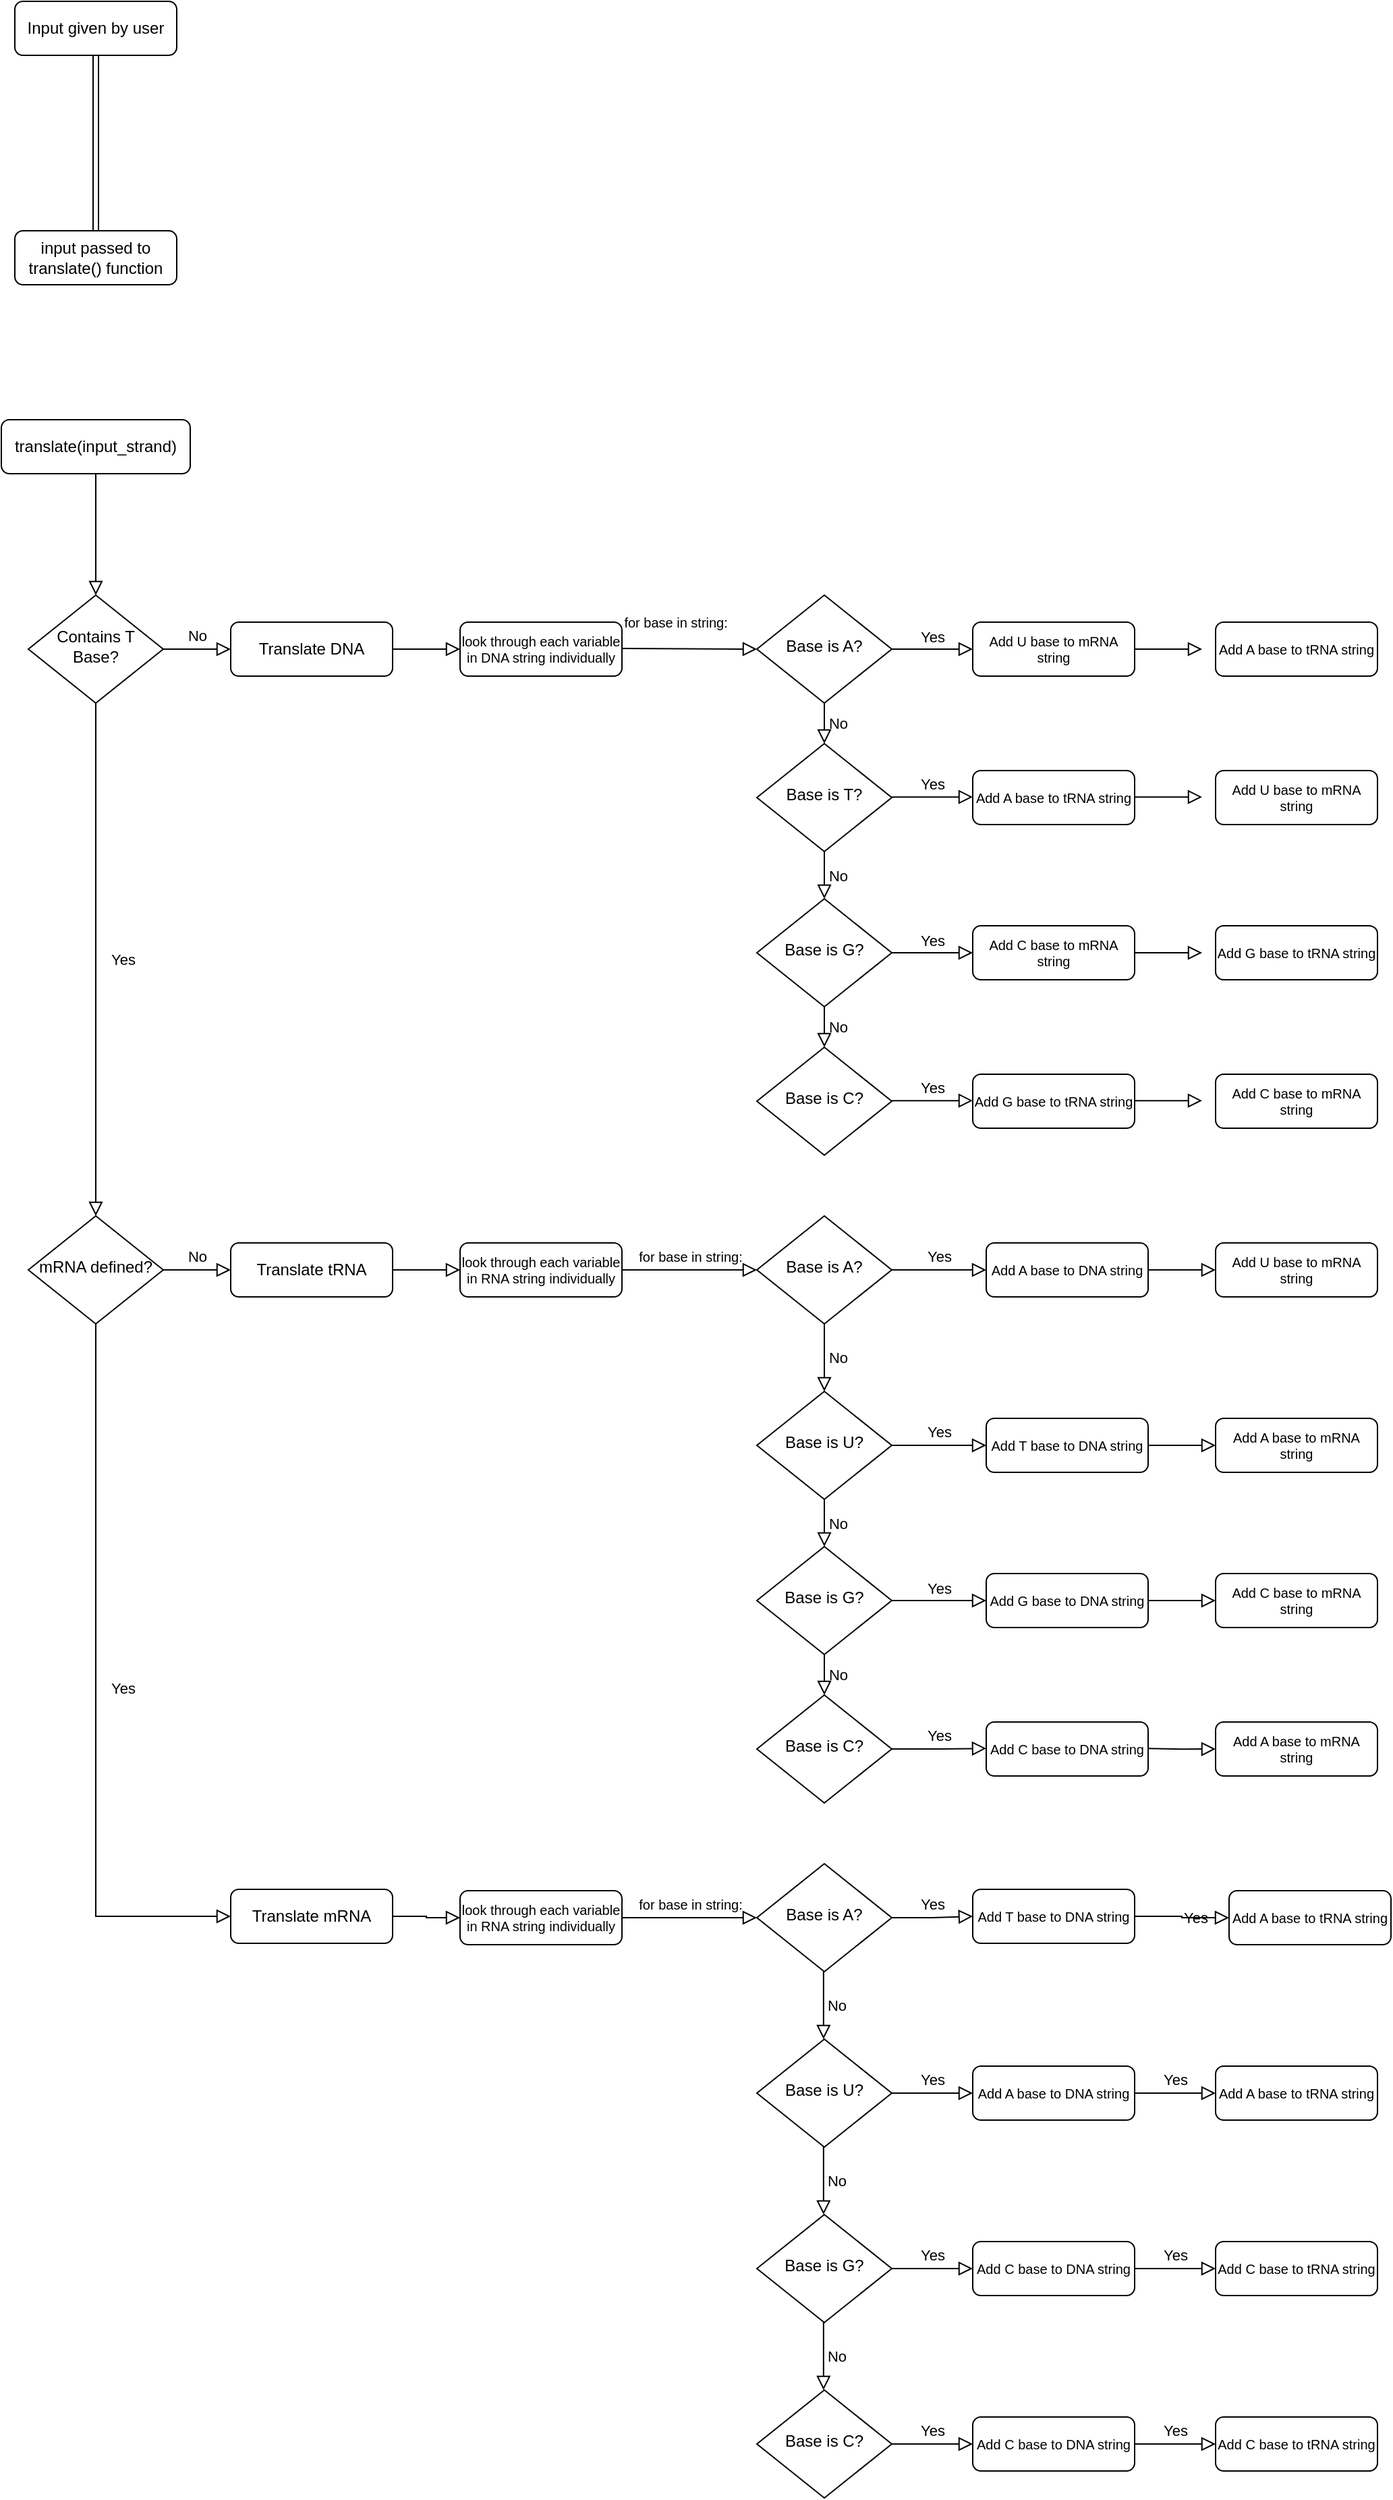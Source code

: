 <mxfile version="16.6.4" type="github">
  <diagram id="C5RBs43oDa-KdzZeNtuy" name="Page-1">
    <mxGraphModel dx="1021" dy="1733" grid="1" gridSize="10" guides="1" tooltips="1" connect="1" arrows="1" fold="1" page="1" pageScale="1" pageWidth="827" pageHeight="1169" math="0" shadow="0">
      <root>
        <mxCell id="WIyWlLk6GJQsqaUBKTNV-0" />
        <mxCell id="WIyWlLk6GJQsqaUBKTNV-1" parent="WIyWlLk6GJQsqaUBKTNV-0" />
        <mxCell id="WIyWlLk6GJQsqaUBKTNV-2" value="" style="rounded=0;html=1;jettySize=auto;orthogonalLoop=1;fontSize=11;endArrow=block;endFill=0;endSize=8;strokeWidth=1;shadow=0;labelBackgroundColor=none;edgeStyle=orthogonalEdgeStyle;entryX=0.5;entryY=0;entryDx=0;entryDy=0;exitX=0.5;exitY=1;exitDx=0;exitDy=0;" parent="WIyWlLk6GJQsqaUBKTNV-1" source="ppS3Hu1m2jGu0qgifACF-142" target="WIyWlLk6GJQsqaUBKTNV-6" edge="1">
          <mxGeometry relative="1" as="geometry">
            <mxPoint x="220" y="60" as="sourcePoint" />
            <mxPoint x="220" y="140" as="targetPoint" />
          </mxGeometry>
        </mxCell>
        <mxCell id="WIyWlLk6GJQsqaUBKTNV-3" value="input passed to translate() function" style="rounded=1;whiteSpace=wrap;html=1;fontSize=12;glass=0;strokeWidth=1;shadow=0;" parent="WIyWlLk6GJQsqaUBKTNV-1" vertex="1">
          <mxGeometry x="160" y="-100" width="120" height="40" as="geometry" />
        </mxCell>
        <mxCell id="WIyWlLk6GJQsqaUBKTNV-4" value="Yes" style="rounded=0;html=1;jettySize=auto;orthogonalLoop=1;fontSize=11;endArrow=block;endFill=0;endSize=8;strokeWidth=1;shadow=0;labelBackgroundColor=none;edgeStyle=orthogonalEdgeStyle;entryX=0.5;entryY=0;entryDx=0;entryDy=0;exitX=0.5;exitY=1;exitDx=0;exitDy=0;" parent="WIyWlLk6GJQsqaUBKTNV-1" source="WIyWlLk6GJQsqaUBKTNV-6" target="ppS3Hu1m2jGu0qgifACF-3" edge="1">
          <mxGeometry y="20" relative="1" as="geometry">
            <mxPoint as="offset" />
            <mxPoint x="220" y="290" as="sourcePoint" />
            <mxPoint x="220" y="290" as="targetPoint" />
          </mxGeometry>
        </mxCell>
        <mxCell id="WIyWlLk6GJQsqaUBKTNV-5" value="No" style="edgeStyle=orthogonalEdgeStyle;rounded=0;html=1;jettySize=auto;orthogonalLoop=1;fontSize=11;endArrow=block;endFill=0;endSize=8;strokeWidth=1;shadow=0;labelBackgroundColor=none;" parent="WIyWlLk6GJQsqaUBKTNV-1" source="WIyWlLk6GJQsqaUBKTNV-6" target="WIyWlLk6GJQsqaUBKTNV-7" edge="1">
          <mxGeometry y="10" relative="1" as="geometry">
            <mxPoint as="offset" />
          </mxGeometry>
        </mxCell>
        <mxCell id="WIyWlLk6GJQsqaUBKTNV-6" value="Contains T Base?" style="rhombus;whiteSpace=wrap;html=1;shadow=0;fontFamily=Helvetica;fontSize=12;align=center;strokeWidth=1;spacing=6;spacingTop=-4;" parent="WIyWlLk6GJQsqaUBKTNV-1" vertex="1">
          <mxGeometry x="170" y="170" width="100" height="80" as="geometry" />
        </mxCell>
        <mxCell id="WIyWlLk6GJQsqaUBKTNV-7" value="Translate DNA" style="rounded=1;whiteSpace=wrap;html=1;fontSize=12;glass=0;strokeWidth=1;shadow=0;" parent="WIyWlLk6GJQsqaUBKTNV-1" vertex="1">
          <mxGeometry x="320" y="190" width="120" height="40" as="geometry" />
        </mxCell>
        <mxCell id="ppS3Hu1m2jGu0qgifACF-2" value="Translate tRNA" style="rounded=1;whiteSpace=wrap;html=1;fontSize=12;glass=0;strokeWidth=1;shadow=0;" vertex="1" parent="WIyWlLk6GJQsqaUBKTNV-1">
          <mxGeometry x="320" y="650" width="120" height="40" as="geometry" />
        </mxCell>
        <mxCell id="ppS3Hu1m2jGu0qgifACF-3" value="mRNA defined?" style="rhombus;whiteSpace=wrap;html=1;shadow=0;fontFamily=Helvetica;fontSize=12;align=center;strokeWidth=1;spacing=6;spacingTop=-4;" vertex="1" parent="WIyWlLk6GJQsqaUBKTNV-1">
          <mxGeometry x="170" y="630" width="100" height="80" as="geometry" />
        </mxCell>
        <mxCell id="ppS3Hu1m2jGu0qgifACF-4" value="No" style="edgeStyle=orthogonalEdgeStyle;rounded=0;html=1;jettySize=auto;orthogonalLoop=1;fontSize=11;endArrow=block;endFill=0;endSize=8;strokeWidth=1;shadow=0;labelBackgroundColor=none;entryX=0;entryY=0.5;entryDx=0;entryDy=0;exitX=1;exitY=0.5;exitDx=0;exitDy=0;" edge="1" parent="WIyWlLk6GJQsqaUBKTNV-1" source="ppS3Hu1m2jGu0qgifACF-3" target="ppS3Hu1m2jGu0qgifACF-2">
          <mxGeometry y="10" relative="1" as="geometry">
            <mxPoint as="offset" />
            <mxPoint x="280" y="440" as="sourcePoint" />
            <mxPoint x="320" y="440" as="targetPoint" />
          </mxGeometry>
        </mxCell>
        <mxCell id="ppS3Hu1m2jGu0qgifACF-6" value="Translate mRNA" style="rounded=1;whiteSpace=wrap;html=1;fontSize=12;glass=0;strokeWidth=1;shadow=0;" vertex="1" parent="WIyWlLk6GJQsqaUBKTNV-1">
          <mxGeometry x="320" y="1129" width="120" height="40" as="geometry" />
        </mxCell>
        <mxCell id="ppS3Hu1m2jGu0qgifACF-8" value="No" style="edgeStyle=orthogonalEdgeStyle;rounded=0;html=1;jettySize=auto;orthogonalLoop=1;fontSize=11;endArrow=block;endFill=0;endSize=8;strokeWidth=1;shadow=0;labelBackgroundColor=none;fontColor=none;noLabel=1;entryX=0;entryY=0.5;entryDx=0;entryDy=0;exitX=1;exitY=0.5;exitDx=0;exitDy=0;" edge="1" parent="WIyWlLk6GJQsqaUBKTNV-1" source="WIyWlLk6GJQsqaUBKTNV-7" target="ppS3Hu1m2jGu0qgifACF-18">
          <mxGeometry y="10" relative="1" as="geometry">
            <mxPoint as="offset" />
            <mxPoint x="465" y="260" as="sourcePoint" />
            <mxPoint x="470" y="210" as="targetPoint" />
          </mxGeometry>
        </mxCell>
        <mxCell id="ppS3Hu1m2jGu0qgifACF-11" value="look through each variable in RNA string individually" style="rounded=1;whiteSpace=wrap;html=1;fontSize=10;glass=0;strokeWidth=1;shadow=0;" vertex="1" parent="WIyWlLk6GJQsqaUBKTNV-1">
          <mxGeometry x="490" y="1130" width="120" height="40" as="geometry" />
        </mxCell>
        <mxCell id="ppS3Hu1m2jGu0qgifACF-12" value="Input given by user" style="rounded=1;whiteSpace=wrap;html=1;fontSize=12;glass=0;strokeWidth=1;shadow=0;" vertex="1" parent="WIyWlLk6GJQsqaUBKTNV-1">
          <mxGeometry x="160" y="-270" width="120" height="40" as="geometry" />
        </mxCell>
        <mxCell id="ppS3Hu1m2jGu0qgifACF-13" value="" style="rounded=0;html=1;jettySize=auto;orthogonalLoop=1;fontSize=11;endArrow=block;endFill=0;strokeWidth=1;shadow=0;labelBackgroundColor=none;edgeStyle=orthogonalEdgeStyle;exitX=0.5;exitY=1;exitDx=0;exitDy=0;entryX=0.5;entryY=0;entryDx=0;entryDy=0;shape=link;" edge="1" parent="WIyWlLk6GJQsqaUBKTNV-1" source="ppS3Hu1m2jGu0qgifACF-12" target="WIyWlLk6GJQsqaUBKTNV-3">
          <mxGeometry relative="1" as="geometry">
            <mxPoint x="219.5" y="30" as="sourcePoint" />
            <mxPoint x="220" y="-130" as="targetPoint" />
          </mxGeometry>
        </mxCell>
        <mxCell id="ppS3Hu1m2jGu0qgifACF-14" value="look through each variable in RNA string individually" style="rounded=1;whiteSpace=wrap;html=1;fontSize=10;glass=0;strokeWidth=1;shadow=0;" vertex="1" parent="WIyWlLk6GJQsqaUBKTNV-1">
          <mxGeometry x="490" y="650" width="120" height="40" as="geometry" />
        </mxCell>
        <mxCell id="ppS3Hu1m2jGu0qgifACF-16" value="No" style="edgeStyle=orthogonalEdgeStyle;rounded=0;html=1;jettySize=auto;orthogonalLoop=1;fontSize=11;endArrow=block;endFill=0;endSize=8;strokeWidth=1;shadow=0;labelBackgroundColor=none;fontColor=none;noLabel=1;exitX=1;exitY=0.5;exitDx=0;exitDy=0;entryX=0;entryY=0.5;entryDx=0;entryDy=0;" edge="1" parent="WIyWlLk6GJQsqaUBKTNV-1" source="ppS3Hu1m2jGu0qgifACF-6" target="ppS3Hu1m2jGu0qgifACF-11">
          <mxGeometry y="10" relative="1" as="geometry">
            <mxPoint as="offset" />
            <mxPoint x="-160" y="735" as="sourcePoint" />
            <mxPoint x="-110" y="735" as="targetPoint" />
          </mxGeometry>
        </mxCell>
        <mxCell id="ppS3Hu1m2jGu0qgifACF-18" value="look through each variable in DNA string individually" style="rounded=1;whiteSpace=wrap;html=1;fontSize=10;glass=0;strokeWidth=1;shadow=0;" vertex="1" parent="WIyWlLk6GJQsqaUBKTNV-1">
          <mxGeometry x="490" y="190" width="120" height="40" as="geometry" />
        </mxCell>
        <mxCell id="ppS3Hu1m2jGu0qgifACF-19" value="for base in string:" style="edgeStyle=orthogonalEdgeStyle;rounded=0;jettySize=auto;orthogonalLoop=1;fontSize=10;endArrow=block;endFill=0;endSize=8;strokeWidth=1;shadow=0;labelBackgroundColor=none;fontColor=default;entryX=0;entryY=0.5;entryDx=0;entryDy=0;" edge="1" parent="WIyWlLk6GJQsqaUBKTNV-1" target="ppS3Hu1m2jGu0qgifACF-20">
          <mxGeometry x="-0.005" y="10" relative="1" as="geometry">
            <mxPoint x="-10" y="-10" as="offset" />
            <mxPoint x="610" y="209.5" as="sourcePoint" />
            <mxPoint x="660" y="209.5" as="targetPoint" />
          </mxGeometry>
        </mxCell>
        <mxCell id="ppS3Hu1m2jGu0qgifACF-20" value="Base is A?" style="rhombus;whiteSpace=wrap;html=1;shadow=0;fontFamily=Helvetica;fontSize=12;align=center;strokeWidth=1;spacing=6;spacingTop=-4;" vertex="1" parent="WIyWlLk6GJQsqaUBKTNV-1">
          <mxGeometry x="710" y="170" width="100" height="80" as="geometry" />
        </mxCell>
        <mxCell id="ppS3Hu1m2jGu0qgifACF-22" value="No" style="edgeStyle=orthogonalEdgeStyle;rounded=0;html=1;jettySize=auto;orthogonalLoop=1;fontSize=11;endArrow=block;endFill=0;endSize=8;strokeWidth=1;shadow=0;labelBackgroundColor=none;fontColor=none;noLabel=1;exitX=1;exitY=0.5;exitDx=0;exitDy=0;entryX=0;entryY=0.5;entryDx=0;entryDy=0;" edge="1" parent="WIyWlLk6GJQsqaUBKTNV-1" source="ppS3Hu1m2jGu0qgifACF-2" target="ppS3Hu1m2jGu0qgifACF-14">
          <mxGeometry y="10" relative="1" as="geometry">
            <mxPoint as="offset" />
            <mxPoint x="460" y="439" as="sourcePoint" />
            <mxPoint x="500" y="510" as="targetPoint" />
          </mxGeometry>
        </mxCell>
        <mxCell id="ppS3Hu1m2jGu0qgifACF-24" value="Yes" style="rounded=0;html=1;jettySize=auto;orthogonalLoop=1;fontSize=11;endArrow=block;endFill=0;endSize=8;strokeWidth=1;shadow=0;labelBackgroundColor=none;edgeStyle=orthogonalEdgeStyle;exitX=1;exitY=0.5;exitDx=0;exitDy=0;" edge="1" parent="WIyWlLk6GJQsqaUBKTNV-1" source="ppS3Hu1m2jGu0qgifACF-20">
          <mxGeometry y="10" relative="1" as="geometry">
            <mxPoint as="offset" />
            <mxPoint x="820" y="230" as="sourcePoint" />
            <mxPoint x="870" y="210" as="targetPoint" />
          </mxGeometry>
        </mxCell>
        <mxCell id="ppS3Hu1m2jGu0qgifACF-25" value="Add U base to mRNA string" style="rounded=1;whiteSpace=wrap;html=1;fontSize=10;glass=0;strokeWidth=1;shadow=0;" vertex="1" parent="WIyWlLk6GJQsqaUBKTNV-1">
          <mxGeometry x="870" y="190" width="120" height="40" as="geometry" />
        </mxCell>
        <mxCell id="ppS3Hu1m2jGu0qgifACF-26" value="No" style="edgeStyle=orthogonalEdgeStyle;rounded=0;html=1;jettySize=auto;orthogonalLoop=1;fontSize=11;endArrow=block;endFill=0;endSize=8;strokeWidth=1;shadow=0;labelBackgroundColor=none;fontColor=none;noLabel=1;exitX=1;exitY=0.5;exitDx=0;exitDy=0;" edge="1" parent="WIyWlLk6GJQsqaUBKTNV-1" source="ppS3Hu1m2jGu0qgifACF-25">
          <mxGeometry y="10" relative="1" as="geometry">
            <mxPoint as="offset" />
            <mxPoint x="1010" y="209.58" as="sourcePoint" />
            <mxPoint x="1040" y="210" as="targetPoint" />
          </mxGeometry>
        </mxCell>
        <mxCell id="ppS3Hu1m2jGu0qgifACF-27" value="Add A base to tRNA string" style="rounded=1;whiteSpace=wrap;html=1;fontSize=10;glass=0;strokeWidth=1;shadow=0;" vertex="1" parent="WIyWlLk6GJQsqaUBKTNV-1">
          <mxGeometry x="1050" y="190" width="120" height="40" as="geometry" />
        </mxCell>
        <mxCell id="ppS3Hu1m2jGu0qgifACF-28" value="No" style="edgeStyle=orthogonalEdgeStyle;rounded=0;html=1;jettySize=auto;orthogonalLoop=1;fontSize=11;endArrow=block;endFill=0;endSize=8;strokeWidth=1;shadow=0;labelBackgroundColor=none;exitX=0.5;exitY=1;exitDx=0;exitDy=0;entryX=0.5;entryY=0;entryDx=0;entryDy=0;" edge="1" parent="WIyWlLk6GJQsqaUBKTNV-1" source="ppS3Hu1m2jGu0qgifACF-20" target="ppS3Hu1m2jGu0qgifACF-29">
          <mxGeometry y="10" relative="1" as="geometry">
            <mxPoint as="offset" />
            <mxPoint x="760" y="310" as="sourcePoint" />
            <mxPoint x="760" y="280" as="targetPoint" />
          </mxGeometry>
        </mxCell>
        <mxCell id="ppS3Hu1m2jGu0qgifACF-29" value="Base is T?" style="rhombus;whiteSpace=wrap;html=1;shadow=0;fontFamily=Helvetica;fontSize=12;align=center;strokeWidth=1;spacing=6;spacingTop=-4;" vertex="1" parent="WIyWlLk6GJQsqaUBKTNV-1">
          <mxGeometry x="710" y="280" width="100" height="80" as="geometry" />
        </mxCell>
        <mxCell id="ppS3Hu1m2jGu0qgifACF-30" value="Add U base to mRNA string" style="rounded=1;whiteSpace=wrap;html=1;fontSize=10;glass=0;strokeWidth=1;shadow=0;" vertex="1" parent="WIyWlLk6GJQsqaUBKTNV-1">
          <mxGeometry x="1050" y="300" width="120" height="40" as="geometry" />
        </mxCell>
        <mxCell id="ppS3Hu1m2jGu0qgifACF-32" value="Add A base to tRNA string" style="rounded=1;whiteSpace=wrap;html=1;fontSize=10;glass=0;strokeWidth=1;shadow=0;" vertex="1" parent="WIyWlLk6GJQsqaUBKTNV-1">
          <mxGeometry x="870" y="300" width="120" height="40" as="geometry" />
        </mxCell>
        <mxCell id="ppS3Hu1m2jGu0qgifACF-33" value="No" style="edgeStyle=orthogonalEdgeStyle;rounded=0;html=1;jettySize=auto;orthogonalLoop=1;fontSize=11;endArrow=block;endFill=0;endSize=8;strokeWidth=1;shadow=0;labelBackgroundColor=none;fontColor=none;noLabel=1;exitX=1;exitY=0.5;exitDx=0;exitDy=0;" edge="1" parent="WIyWlLk6GJQsqaUBKTNV-1">
          <mxGeometry y="10" relative="1" as="geometry">
            <mxPoint as="offset" />
            <mxPoint x="990" y="319.58" as="sourcePoint" />
            <mxPoint x="1040" y="319.58" as="targetPoint" />
          </mxGeometry>
        </mxCell>
        <mxCell id="ppS3Hu1m2jGu0qgifACF-34" value="Yes" style="rounded=0;html=1;jettySize=auto;orthogonalLoop=1;fontSize=11;endArrow=block;endFill=0;endSize=8;strokeWidth=1;shadow=0;labelBackgroundColor=none;edgeStyle=orthogonalEdgeStyle;exitX=1;exitY=0.5;exitDx=0;exitDy=0;" edge="1" parent="WIyWlLk6GJQsqaUBKTNV-1">
          <mxGeometry y="10" relative="1" as="geometry">
            <mxPoint as="offset" />
            <mxPoint x="810" y="319.58" as="sourcePoint" />
            <mxPoint x="870" y="319.58" as="targetPoint" />
          </mxGeometry>
        </mxCell>
        <mxCell id="ppS3Hu1m2jGu0qgifACF-35" value="Base is G?" style="rhombus;whiteSpace=wrap;html=1;shadow=0;fontFamily=Helvetica;fontSize=12;align=center;strokeWidth=1;spacing=6;spacingTop=-4;" vertex="1" parent="WIyWlLk6GJQsqaUBKTNV-1">
          <mxGeometry x="710" y="395" width="100" height="80" as="geometry" />
        </mxCell>
        <mxCell id="ppS3Hu1m2jGu0qgifACF-36" value="Yes" style="rounded=0;html=1;jettySize=auto;orthogonalLoop=1;fontSize=11;endArrow=block;endFill=0;endSize=8;strokeWidth=1;shadow=0;labelBackgroundColor=none;edgeStyle=orthogonalEdgeStyle;exitX=1;exitY=0.5;exitDx=0;exitDy=0;" edge="1" parent="WIyWlLk6GJQsqaUBKTNV-1" source="ppS3Hu1m2jGu0qgifACF-35">
          <mxGeometry y="10" relative="1" as="geometry">
            <mxPoint as="offset" />
            <mxPoint x="820" y="455" as="sourcePoint" />
            <mxPoint x="870" y="435" as="targetPoint" />
          </mxGeometry>
        </mxCell>
        <mxCell id="ppS3Hu1m2jGu0qgifACF-37" value="Add C base to mRNA string" style="rounded=1;whiteSpace=wrap;html=1;fontSize=10;glass=0;strokeWidth=1;shadow=0;" vertex="1" parent="WIyWlLk6GJQsqaUBKTNV-1">
          <mxGeometry x="870" y="415" width="120" height="40" as="geometry" />
        </mxCell>
        <mxCell id="ppS3Hu1m2jGu0qgifACF-38" value="No" style="edgeStyle=orthogonalEdgeStyle;rounded=0;html=1;jettySize=auto;orthogonalLoop=1;fontSize=11;endArrow=block;endFill=0;endSize=8;strokeWidth=1;shadow=0;labelBackgroundColor=none;fontColor=none;noLabel=1;exitX=1;exitY=0.5;exitDx=0;exitDy=0;" edge="1" parent="WIyWlLk6GJQsqaUBKTNV-1" source="ppS3Hu1m2jGu0qgifACF-37">
          <mxGeometry y="10" relative="1" as="geometry">
            <mxPoint as="offset" />
            <mxPoint x="1010" y="434.58" as="sourcePoint" />
            <mxPoint x="1040" y="435" as="targetPoint" />
          </mxGeometry>
        </mxCell>
        <mxCell id="ppS3Hu1m2jGu0qgifACF-39" value="Add G base to tRNA string" style="rounded=1;whiteSpace=wrap;html=1;fontSize=10;glass=0;strokeWidth=1;shadow=0;" vertex="1" parent="WIyWlLk6GJQsqaUBKTNV-1">
          <mxGeometry x="1050" y="415" width="120" height="40" as="geometry" />
        </mxCell>
        <mxCell id="ppS3Hu1m2jGu0qgifACF-40" value="No" style="edgeStyle=orthogonalEdgeStyle;rounded=0;html=1;jettySize=auto;orthogonalLoop=1;fontSize=11;endArrow=block;endFill=0;endSize=8;strokeWidth=1;shadow=0;labelBackgroundColor=none;exitX=0.5;exitY=1;exitDx=0;exitDy=0;entryX=0.5;entryY=0;entryDx=0;entryDy=0;" edge="1" parent="WIyWlLk6GJQsqaUBKTNV-1" source="ppS3Hu1m2jGu0qgifACF-35" target="ppS3Hu1m2jGu0qgifACF-41">
          <mxGeometry y="10" relative="1" as="geometry">
            <mxPoint as="offset" />
            <mxPoint x="760" y="535" as="sourcePoint" />
            <mxPoint x="760" y="505" as="targetPoint" />
          </mxGeometry>
        </mxCell>
        <mxCell id="ppS3Hu1m2jGu0qgifACF-41" value="Base is C?" style="rhombus;whiteSpace=wrap;html=1;shadow=0;fontFamily=Helvetica;fontSize=12;align=center;strokeWidth=1;spacing=6;spacingTop=-4;" vertex="1" parent="WIyWlLk6GJQsqaUBKTNV-1">
          <mxGeometry x="710" y="505" width="100" height="80" as="geometry" />
        </mxCell>
        <mxCell id="ppS3Hu1m2jGu0qgifACF-42" value="Add C base to mRNA string" style="rounded=1;whiteSpace=wrap;html=1;fontSize=10;glass=0;strokeWidth=1;shadow=0;" vertex="1" parent="WIyWlLk6GJQsqaUBKTNV-1">
          <mxGeometry x="1050" y="525" width="120" height="40" as="geometry" />
        </mxCell>
        <mxCell id="ppS3Hu1m2jGu0qgifACF-43" value="Add G base to tRNA string" style="rounded=1;whiteSpace=wrap;html=1;fontSize=10;glass=0;strokeWidth=1;shadow=0;" vertex="1" parent="WIyWlLk6GJQsqaUBKTNV-1">
          <mxGeometry x="870" y="525" width="120" height="40" as="geometry" />
        </mxCell>
        <mxCell id="ppS3Hu1m2jGu0qgifACF-44" value="No" style="edgeStyle=orthogonalEdgeStyle;rounded=0;html=1;jettySize=auto;orthogonalLoop=1;fontSize=11;endArrow=block;endFill=0;endSize=8;strokeWidth=1;shadow=0;labelBackgroundColor=none;fontColor=none;noLabel=1;exitX=1;exitY=0.5;exitDx=0;exitDy=0;" edge="1" parent="WIyWlLk6GJQsqaUBKTNV-1">
          <mxGeometry y="10" relative="1" as="geometry">
            <mxPoint as="offset" />
            <mxPoint x="990" y="544.58" as="sourcePoint" />
            <mxPoint x="1040" y="544.58" as="targetPoint" />
          </mxGeometry>
        </mxCell>
        <mxCell id="ppS3Hu1m2jGu0qgifACF-45" value="Yes" style="rounded=0;html=1;jettySize=auto;orthogonalLoop=1;fontSize=11;endArrow=block;endFill=0;endSize=8;strokeWidth=1;shadow=0;labelBackgroundColor=none;edgeStyle=orthogonalEdgeStyle;exitX=1;exitY=0.5;exitDx=0;exitDy=0;" edge="1" parent="WIyWlLk6GJQsqaUBKTNV-1">
          <mxGeometry y="10" relative="1" as="geometry">
            <mxPoint as="offset" />
            <mxPoint x="810" y="544.58" as="sourcePoint" />
            <mxPoint x="870" y="544.58" as="targetPoint" />
          </mxGeometry>
        </mxCell>
        <mxCell id="ppS3Hu1m2jGu0qgifACF-48" value="No" style="edgeStyle=orthogonalEdgeStyle;rounded=0;html=1;jettySize=auto;orthogonalLoop=1;fontSize=11;endArrow=block;endFill=0;endSize=8;strokeWidth=1;shadow=0;labelBackgroundColor=none;exitX=0.5;exitY=1;exitDx=0;exitDy=0;entryX=0.5;entryY=0;entryDx=0;entryDy=0;" edge="1" parent="WIyWlLk6GJQsqaUBKTNV-1" source="ppS3Hu1m2jGu0qgifACF-29" target="ppS3Hu1m2jGu0qgifACF-35">
          <mxGeometry y="10" relative="1" as="geometry">
            <mxPoint as="offset" />
            <mxPoint x="709.17" y="350" as="sourcePoint" />
            <mxPoint x="709.17" y="380" as="targetPoint" />
          </mxGeometry>
        </mxCell>
        <mxCell id="ppS3Hu1m2jGu0qgifACF-51" value="Base is A?" style="rhombus;whiteSpace=wrap;html=1;shadow=0;fontFamily=Helvetica;fontSize=12;align=center;strokeWidth=1;spacing=6;spacingTop=-4;" vertex="1" parent="WIyWlLk6GJQsqaUBKTNV-1">
          <mxGeometry x="710" y="630" width="100" height="80" as="geometry" />
        </mxCell>
        <mxCell id="ppS3Hu1m2jGu0qgifACF-52" value="Yes" style="rounded=0;html=1;jettySize=auto;orthogonalLoop=1;fontSize=11;endArrow=block;endFill=0;endSize=8;strokeWidth=1;shadow=0;labelBackgroundColor=none;edgeStyle=orthogonalEdgeStyle;exitX=1;exitY=0.5;exitDx=0;exitDy=0;entryX=0;entryY=0.5;entryDx=0;entryDy=0;" edge="1" parent="WIyWlLk6GJQsqaUBKTNV-1" source="ppS3Hu1m2jGu0qgifACF-51" target="ppS3Hu1m2jGu0qgifACF-53">
          <mxGeometry y="10" relative="1" as="geometry">
            <mxPoint as="offset" />
            <mxPoint x="830" y="710" as="sourcePoint" />
            <mxPoint x="880.0" y="690" as="targetPoint" />
          </mxGeometry>
        </mxCell>
        <mxCell id="ppS3Hu1m2jGu0qgifACF-53" value="Add A base to DNA string" style="rounded=1;whiteSpace=wrap;html=1;fontSize=10;glass=0;strokeWidth=1;shadow=0;" vertex="1" parent="WIyWlLk6GJQsqaUBKTNV-1">
          <mxGeometry x="880" y="650" width="120" height="40" as="geometry" />
        </mxCell>
        <mxCell id="ppS3Hu1m2jGu0qgifACF-54" value="No" style="edgeStyle=orthogonalEdgeStyle;rounded=0;html=1;jettySize=auto;orthogonalLoop=1;fontSize=11;endArrow=block;endFill=0;endSize=8;strokeWidth=1;shadow=0;labelBackgroundColor=none;fontColor=none;noLabel=1;exitX=1;exitY=0.5;exitDx=0;exitDy=0;entryX=0;entryY=0.5;entryDx=0;entryDy=0;" edge="1" parent="WIyWlLk6GJQsqaUBKTNV-1" source="ppS3Hu1m2jGu0qgifACF-53" target="ppS3Hu1m2jGu0qgifACF-72">
          <mxGeometry y="10" relative="1" as="geometry">
            <mxPoint as="offset" />
            <mxPoint x="1020" y="689.58" as="sourcePoint" />
            <mxPoint x="1050.0" y="690" as="targetPoint" />
          </mxGeometry>
        </mxCell>
        <mxCell id="ppS3Hu1m2jGu0qgifACF-55" value="No" style="edgeStyle=orthogonalEdgeStyle;rounded=0;html=1;jettySize=auto;orthogonalLoop=1;fontSize=11;endArrow=block;endFill=0;endSize=8;strokeWidth=1;shadow=0;labelBackgroundColor=none;exitX=0.5;exitY=1;exitDx=0;exitDy=0;entryX=0.5;entryY=0;entryDx=0;entryDy=0;" edge="1" parent="WIyWlLk6GJQsqaUBKTNV-1" source="ppS3Hu1m2jGu0qgifACF-51" target="ppS3Hu1m2jGu0qgifACF-56">
          <mxGeometry y="10" relative="1" as="geometry">
            <mxPoint as="offset" />
            <mxPoint x="770" y="790" as="sourcePoint" />
            <mxPoint x="770" y="760" as="targetPoint" />
          </mxGeometry>
        </mxCell>
        <mxCell id="ppS3Hu1m2jGu0qgifACF-56" value="Base is U?" style="rhombus;whiteSpace=wrap;html=1;shadow=0;fontFamily=Helvetica;fontSize=12;align=center;strokeWidth=1;spacing=6;spacingTop=-4;" vertex="1" parent="WIyWlLk6GJQsqaUBKTNV-1">
          <mxGeometry x="710" y="760" width="100" height="80" as="geometry" />
        </mxCell>
        <mxCell id="ppS3Hu1m2jGu0qgifACF-57" value="Add T base to DNA string" style="rounded=1;whiteSpace=wrap;html=1;fontSize=10;glass=0;strokeWidth=1;shadow=0;" vertex="1" parent="WIyWlLk6GJQsqaUBKTNV-1">
          <mxGeometry x="880" y="780" width="120" height="40" as="geometry" />
        </mxCell>
        <mxCell id="ppS3Hu1m2jGu0qgifACF-58" value="No" style="edgeStyle=orthogonalEdgeStyle;rounded=0;html=1;jettySize=auto;orthogonalLoop=1;fontSize=11;endArrow=block;endFill=0;endSize=8;strokeWidth=1;shadow=0;labelBackgroundColor=none;fontColor=none;noLabel=1;exitX=1;exitY=0.5;exitDx=0;exitDy=0;entryX=0;entryY=0.5;entryDx=0;entryDy=0;" edge="1" parent="WIyWlLk6GJQsqaUBKTNV-1" source="ppS3Hu1m2jGu0qgifACF-57" target="ppS3Hu1m2jGu0qgifACF-74">
          <mxGeometry y="10" relative="1" as="geometry">
            <mxPoint as="offset" />
            <mxPoint x="1020" y="800" as="sourcePoint" />
            <mxPoint x="1040" y="800" as="targetPoint" />
          </mxGeometry>
        </mxCell>
        <mxCell id="ppS3Hu1m2jGu0qgifACF-59" value="Yes" style="rounded=0;html=1;jettySize=auto;orthogonalLoop=1;fontSize=11;endArrow=block;endFill=0;endSize=8;strokeWidth=1;shadow=0;labelBackgroundColor=none;edgeStyle=orthogonalEdgeStyle;exitX=1;exitY=0.5;exitDx=0;exitDy=0;entryX=0;entryY=0.5;entryDx=0;entryDy=0;" edge="1" parent="WIyWlLk6GJQsqaUBKTNV-1" source="ppS3Hu1m2jGu0qgifACF-56" target="ppS3Hu1m2jGu0qgifACF-57">
          <mxGeometry y="10" relative="1" as="geometry">
            <mxPoint as="offset" />
            <mxPoint x="820.0" y="799.58" as="sourcePoint" />
            <mxPoint x="880.0" y="799.58" as="targetPoint" />
          </mxGeometry>
        </mxCell>
        <mxCell id="ppS3Hu1m2jGu0qgifACF-60" value="Base is G?" style="rhombus;whiteSpace=wrap;html=1;shadow=0;fontFamily=Helvetica;fontSize=12;align=center;strokeWidth=1;spacing=6;spacingTop=-4;" vertex="1" parent="WIyWlLk6GJQsqaUBKTNV-1">
          <mxGeometry x="710" y="875" width="100" height="80" as="geometry" />
        </mxCell>
        <mxCell id="ppS3Hu1m2jGu0qgifACF-61" value="Yes" style="rounded=0;html=1;jettySize=auto;orthogonalLoop=1;fontSize=11;endArrow=block;endFill=0;endSize=8;strokeWidth=1;shadow=0;labelBackgroundColor=none;edgeStyle=orthogonalEdgeStyle;exitX=1;exitY=0.5;exitDx=0;exitDy=0;" edge="1" parent="WIyWlLk6GJQsqaUBKTNV-1" source="ppS3Hu1m2jGu0qgifACF-60">
          <mxGeometry y="10" relative="1" as="geometry">
            <mxPoint as="offset" />
            <mxPoint x="830" y="935" as="sourcePoint" />
            <mxPoint x="880.0" y="915" as="targetPoint" />
          </mxGeometry>
        </mxCell>
        <mxCell id="ppS3Hu1m2jGu0qgifACF-62" value="Add G base to DNA string" style="rounded=1;whiteSpace=wrap;html=1;fontSize=10;glass=0;strokeWidth=1;shadow=0;" vertex="1" parent="WIyWlLk6GJQsqaUBKTNV-1">
          <mxGeometry x="880" y="895" width="120" height="40" as="geometry" />
        </mxCell>
        <mxCell id="ppS3Hu1m2jGu0qgifACF-63" value="No" style="edgeStyle=orthogonalEdgeStyle;rounded=0;html=1;jettySize=auto;orthogonalLoop=1;fontSize=11;endArrow=block;endFill=0;endSize=8;strokeWidth=1;shadow=0;labelBackgroundColor=none;fontColor=none;noLabel=1;exitX=1;exitY=0.5;exitDx=0;exitDy=0;entryX=0;entryY=0.5;entryDx=0;entryDy=0;" edge="1" parent="WIyWlLk6GJQsqaUBKTNV-1" source="ppS3Hu1m2jGu0qgifACF-62" target="ppS3Hu1m2jGu0qgifACF-76">
          <mxGeometry y="10" relative="1" as="geometry">
            <mxPoint as="offset" />
            <mxPoint x="1020" y="914.58" as="sourcePoint" />
            <mxPoint x="1030" y="915" as="targetPoint" />
          </mxGeometry>
        </mxCell>
        <mxCell id="ppS3Hu1m2jGu0qgifACF-64" value="No" style="edgeStyle=orthogonalEdgeStyle;rounded=0;html=1;jettySize=auto;orthogonalLoop=1;fontSize=11;endArrow=block;endFill=0;endSize=8;strokeWidth=1;shadow=0;labelBackgroundColor=none;exitX=0.5;exitY=1;exitDx=0;exitDy=0;entryX=0.5;entryY=0;entryDx=0;entryDy=0;" edge="1" parent="WIyWlLk6GJQsqaUBKTNV-1" source="ppS3Hu1m2jGu0qgifACF-60" target="ppS3Hu1m2jGu0qgifACF-69">
          <mxGeometry y="10" relative="1" as="geometry">
            <mxPoint as="offset" />
            <mxPoint x="770" y="1015" as="sourcePoint" />
            <mxPoint x="770.0" y="985" as="targetPoint" />
          </mxGeometry>
        </mxCell>
        <mxCell id="ppS3Hu1m2jGu0qgifACF-65" value="Add C base to DNA string" style="rounded=1;whiteSpace=wrap;html=1;fontSize=10;glass=0;strokeWidth=1;shadow=0;" vertex="1" parent="WIyWlLk6GJQsqaUBKTNV-1">
          <mxGeometry x="880" y="1005" width="120" height="40" as="geometry" />
        </mxCell>
        <mxCell id="ppS3Hu1m2jGu0qgifACF-66" value="No" style="edgeStyle=orthogonalEdgeStyle;rounded=0;html=1;jettySize=auto;orthogonalLoop=1;fontSize=11;endArrow=block;endFill=0;endSize=8;strokeWidth=1;shadow=0;labelBackgroundColor=none;fontColor=none;noLabel=1;exitX=1;exitY=0.5;exitDx=0;exitDy=0;entryX=0;entryY=0.5;entryDx=0;entryDy=0;" edge="1" parent="WIyWlLk6GJQsqaUBKTNV-1" target="ppS3Hu1m2jGu0qgifACF-78">
          <mxGeometry y="10" relative="1" as="geometry">
            <mxPoint as="offset" />
            <mxPoint x="1000.0" y="1024.58" as="sourcePoint" />
            <mxPoint x="1025" y="970" as="targetPoint" />
          </mxGeometry>
        </mxCell>
        <mxCell id="ppS3Hu1m2jGu0qgifACF-67" value="Yes" style="rounded=0;html=1;jettySize=auto;orthogonalLoop=1;fontSize=11;endArrow=block;endFill=0;endSize=8;strokeWidth=1;shadow=0;labelBackgroundColor=none;edgeStyle=orthogonalEdgeStyle;exitX=1;exitY=0.5;exitDx=0;exitDy=0;" edge="1" parent="WIyWlLk6GJQsqaUBKTNV-1" source="ppS3Hu1m2jGu0qgifACF-69">
          <mxGeometry y="10" relative="1" as="geometry">
            <mxPoint as="offset" />
            <mxPoint x="820.0" y="1024.58" as="sourcePoint" />
            <mxPoint x="880.0" y="1024.58" as="targetPoint" />
          </mxGeometry>
        </mxCell>
        <mxCell id="ppS3Hu1m2jGu0qgifACF-68" value="No" style="edgeStyle=orthogonalEdgeStyle;rounded=0;html=1;jettySize=auto;orthogonalLoop=1;fontSize=11;endArrow=block;endFill=0;endSize=8;strokeWidth=1;shadow=0;labelBackgroundColor=none;exitX=0.5;exitY=1;exitDx=0;exitDy=0;entryX=0.5;entryY=0;entryDx=0;entryDy=0;" edge="1" parent="WIyWlLk6GJQsqaUBKTNV-1" source="ppS3Hu1m2jGu0qgifACF-56" target="ppS3Hu1m2jGu0qgifACF-60">
          <mxGeometry y="10" relative="1" as="geometry">
            <mxPoint as="offset" />
            <mxPoint x="719.17" y="830" as="sourcePoint" />
            <mxPoint x="719.17" y="860" as="targetPoint" />
          </mxGeometry>
        </mxCell>
        <mxCell id="ppS3Hu1m2jGu0qgifACF-69" value="Base is C?" style="rhombus;whiteSpace=wrap;html=1;shadow=0;fontFamily=Helvetica;fontSize=12;align=center;strokeWidth=1;spacing=6;spacingTop=-4;" vertex="1" parent="WIyWlLk6GJQsqaUBKTNV-1">
          <mxGeometry x="710" y="985" width="100" height="80" as="geometry" />
        </mxCell>
        <mxCell id="ppS3Hu1m2jGu0qgifACF-70" value="for base in string:" style="edgeStyle=orthogonalEdgeStyle;rounded=0;jettySize=auto;orthogonalLoop=1;fontSize=10;endArrow=block;endFill=0;endSize=8;strokeWidth=1;shadow=0;labelBackgroundColor=none;fontColor=default;entryX=0;entryY=0.5;entryDx=0;entryDy=0;exitX=1;exitY=0.5;exitDx=0;exitDy=0;" edge="1" parent="WIyWlLk6GJQsqaUBKTNV-1" source="ppS3Hu1m2jGu0qgifACF-14" target="ppS3Hu1m2jGu0qgifACF-51">
          <mxGeometry y="10" relative="1" as="geometry">
            <mxPoint x="1" as="offset" />
            <mxPoint x="500.0" y="414.5" as="sourcePoint" />
            <mxPoint x="600.0" y="415" as="targetPoint" />
          </mxGeometry>
        </mxCell>
        <mxCell id="ppS3Hu1m2jGu0qgifACF-72" value="Add U base to mRNA string" style="rounded=1;whiteSpace=wrap;html=1;fontSize=10;glass=0;strokeWidth=1;shadow=0;" vertex="1" parent="WIyWlLk6GJQsqaUBKTNV-1">
          <mxGeometry x="1050" y="650" width="120" height="40" as="geometry" />
        </mxCell>
        <mxCell id="ppS3Hu1m2jGu0qgifACF-74" value="Add A base to mRNA string" style="rounded=1;whiteSpace=wrap;html=1;fontSize=10;glass=0;strokeWidth=1;shadow=0;" vertex="1" parent="WIyWlLk6GJQsqaUBKTNV-1">
          <mxGeometry x="1050" y="780" width="120" height="40" as="geometry" />
        </mxCell>
        <mxCell id="ppS3Hu1m2jGu0qgifACF-76" value="Add C base to mRNA string" style="rounded=1;whiteSpace=wrap;html=1;fontSize=10;glass=0;strokeWidth=1;shadow=0;" vertex="1" parent="WIyWlLk6GJQsqaUBKTNV-1">
          <mxGeometry x="1050" y="895" width="120" height="40" as="geometry" />
        </mxCell>
        <mxCell id="ppS3Hu1m2jGu0qgifACF-78" value="Add A base to mRNA string" style="rounded=1;whiteSpace=wrap;html=1;fontSize=10;glass=0;strokeWidth=1;shadow=0;" vertex="1" parent="WIyWlLk6GJQsqaUBKTNV-1">
          <mxGeometry x="1050" y="1005" width="120" height="40" as="geometry" />
        </mxCell>
        <mxCell id="ppS3Hu1m2jGu0qgifACF-82" value="Base is A?" style="rhombus;whiteSpace=wrap;html=1;shadow=0;fontFamily=Helvetica;fontSize=12;align=center;strokeWidth=1;spacing=6;spacingTop=-4;" vertex="1" parent="WIyWlLk6GJQsqaUBKTNV-1">
          <mxGeometry x="710" y="1110" width="100" height="80" as="geometry" />
        </mxCell>
        <mxCell id="ppS3Hu1m2jGu0qgifACF-83" value="for base in string:" style="edgeStyle=orthogonalEdgeStyle;rounded=0;jettySize=auto;orthogonalLoop=1;fontSize=10;endArrow=block;endFill=0;endSize=8;strokeWidth=1;shadow=0;labelBackgroundColor=none;fontColor=default;entryX=0;entryY=0.5;entryDx=0;entryDy=0;exitX=1;exitY=0.5;exitDx=0;exitDy=0;" edge="1" parent="WIyWlLk6GJQsqaUBKTNV-1" source="ppS3Hu1m2jGu0qgifACF-11" target="ppS3Hu1m2jGu0qgifACF-82">
          <mxGeometry y="10" relative="1" as="geometry">
            <mxPoint x="1" as="offset" />
            <mxPoint x="600.0" y="1108.82" as="sourcePoint" />
            <mxPoint x="700.0" y="1108.82" as="targetPoint" />
          </mxGeometry>
        </mxCell>
        <mxCell id="ppS3Hu1m2jGu0qgifACF-84" value="Yes" style="rounded=0;html=1;jettySize=auto;orthogonalLoop=1;fontSize=11;endArrow=block;endFill=0;endSize=8;strokeWidth=1;shadow=0;labelBackgroundColor=none;edgeStyle=orthogonalEdgeStyle;entryX=0;entryY=0.5;entryDx=0;entryDy=0;exitX=0.5;exitY=1;exitDx=0;exitDy=0;" edge="1" parent="WIyWlLk6GJQsqaUBKTNV-1" source="ppS3Hu1m2jGu0qgifACF-3" target="ppS3Hu1m2jGu0qgifACF-6">
          <mxGeometry y="20" relative="1" as="geometry">
            <mxPoint as="offset" />
            <mxPoint x="219.41" y="770" as="sourcePoint" />
            <mxPoint x="219.41" y="1150" as="targetPoint" />
          </mxGeometry>
        </mxCell>
        <mxCell id="ppS3Hu1m2jGu0qgifACF-102" value="Base is U?" style="rhombus;whiteSpace=wrap;html=1;shadow=0;fontFamily=Helvetica;fontSize=12;align=center;strokeWidth=1;spacing=6;spacingTop=-4;" vertex="1" parent="WIyWlLk6GJQsqaUBKTNV-1">
          <mxGeometry x="710" y="1240" width="100" height="80" as="geometry" />
        </mxCell>
        <mxCell id="ppS3Hu1m2jGu0qgifACF-103" value="Base is G?" style="rhombus;whiteSpace=wrap;html=1;shadow=0;fontFamily=Helvetica;fontSize=12;align=center;strokeWidth=1;spacing=6;spacingTop=-4;" vertex="1" parent="WIyWlLk6GJQsqaUBKTNV-1">
          <mxGeometry x="710" y="1370" width="100" height="80" as="geometry" />
        </mxCell>
        <mxCell id="ppS3Hu1m2jGu0qgifACF-104" value="Base is C?" style="rhombus;whiteSpace=wrap;html=1;shadow=0;fontFamily=Helvetica;fontSize=12;align=center;strokeWidth=1;spacing=6;spacingTop=-4;" vertex="1" parent="WIyWlLk6GJQsqaUBKTNV-1">
          <mxGeometry x="710" y="1500" width="100" height="80" as="geometry" />
        </mxCell>
        <mxCell id="ppS3Hu1m2jGu0qgifACF-107" value="No" style="edgeStyle=orthogonalEdgeStyle;rounded=0;html=1;jettySize=auto;orthogonalLoop=1;fontSize=11;endArrow=block;endFill=0;endSize=8;strokeWidth=1;shadow=0;labelBackgroundColor=none;exitX=0.5;exitY=1;exitDx=0;exitDy=0;entryX=0.5;entryY=0;entryDx=0;entryDy=0;" edge="1" parent="WIyWlLk6GJQsqaUBKTNV-1">
          <mxGeometry y="10" relative="1" as="geometry">
            <mxPoint as="offset" />
            <mxPoint x="759.41" y="1190.0" as="sourcePoint" />
            <mxPoint x="759.41" y="1240.0" as="targetPoint" />
          </mxGeometry>
        </mxCell>
        <mxCell id="ppS3Hu1m2jGu0qgifACF-110" value="Yes" style="rounded=0;html=1;jettySize=auto;orthogonalLoop=1;fontSize=11;endArrow=block;endFill=0;endSize=8;strokeWidth=1;shadow=0;labelBackgroundColor=none;edgeStyle=orthogonalEdgeStyle;exitX=1;exitY=0.5;exitDx=0;exitDy=0;entryX=0;entryY=0.5;entryDx=0;entryDy=0;" edge="1" parent="WIyWlLk6GJQsqaUBKTNV-1" source="ppS3Hu1m2jGu0qgifACF-102" target="ppS3Hu1m2jGu0qgifACF-122">
          <mxGeometry y="10" relative="1" as="geometry">
            <mxPoint as="offset" />
            <mxPoint x="820" y="1279" as="sourcePoint" />
            <mxPoint x="880.0" y="1279.41" as="targetPoint" />
          </mxGeometry>
        </mxCell>
        <mxCell id="ppS3Hu1m2jGu0qgifACF-111" value="No" style="edgeStyle=orthogonalEdgeStyle;rounded=0;html=1;jettySize=auto;orthogonalLoop=1;fontSize=11;endArrow=block;endFill=0;endSize=8;strokeWidth=1;shadow=0;labelBackgroundColor=none;exitX=0.5;exitY=1;exitDx=0;exitDy=0;entryX=0.5;entryY=0;entryDx=0;entryDy=0;" edge="1" parent="WIyWlLk6GJQsqaUBKTNV-1">
          <mxGeometry y="10" relative="1" as="geometry">
            <mxPoint as="offset" />
            <mxPoint x="759.41" y="1320.0" as="sourcePoint" />
            <mxPoint x="759.41" y="1370.0" as="targetPoint" />
          </mxGeometry>
        </mxCell>
        <mxCell id="ppS3Hu1m2jGu0qgifACF-112" style="edgeStyle=orthogonalEdgeStyle;rounded=0;orthogonalLoop=1;jettySize=auto;html=0;exitX=0.5;exitY=1;exitDx=0;exitDy=0;fontSize=10;fontColor=default;" edge="1" parent="WIyWlLk6GJQsqaUBKTNV-1" source="ppS3Hu1m2jGu0qgifACF-103" target="ppS3Hu1m2jGu0qgifACF-103">
          <mxGeometry relative="1" as="geometry" />
        </mxCell>
        <mxCell id="ppS3Hu1m2jGu0qgifACF-113" value="No" style="edgeStyle=orthogonalEdgeStyle;rounded=0;html=1;jettySize=auto;orthogonalLoop=1;fontSize=11;endArrow=block;endFill=0;endSize=8;strokeWidth=1;shadow=0;labelBackgroundColor=none;exitX=0.5;exitY=1;exitDx=0;exitDy=0;entryX=0.5;entryY=0;entryDx=0;entryDy=0;" edge="1" parent="WIyWlLk6GJQsqaUBKTNV-1">
          <mxGeometry y="10" relative="1" as="geometry">
            <mxPoint as="offset" />
            <mxPoint x="759.41" y="1450.0" as="sourcePoint" />
            <mxPoint x="759.41" y="1500.0" as="targetPoint" />
          </mxGeometry>
        </mxCell>
        <mxCell id="ppS3Hu1m2jGu0qgifACF-114" value="Yes" style="rounded=0;html=1;jettySize=auto;orthogonalLoop=1;fontSize=11;endArrow=block;endFill=0;endSize=8;strokeWidth=1;shadow=0;labelBackgroundColor=none;edgeStyle=orthogonalEdgeStyle;exitX=1;exitY=0.5;exitDx=0;exitDy=0;entryX=0;entryY=0.5;entryDx=0;entryDy=0;" edge="1" parent="WIyWlLk6GJQsqaUBKTNV-1" source="ppS3Hu1m2jGu0qgifACF-82">
          <mxGeometry y="10" relative="1" as="geometry">
            <mxPoint as="offset" />
            <mxPoint x="820" y="1149" as="sourcePoint" />
            <mxPoint x="870" y="1149" as="targetPoint" />
          </mxGeometry>
        </mxCell>
        <mxCell id="ppS3Hu1m2jGu0qgifACF-115" value="Yes" style="rounded=0;html=1;jettySize=auto;orthogonalLoop=1;fontSize=11;endArrow=block;endFill=0;endSize=8;strokeWidth=1;shadow=0;labelBackgroundColor=none;edgeStyle=orthogonalEdgeStyle;exitX=1;exitY=0.5;exitDx=0;exitDy=0;entryX=0;entryY=0.5;entryDx=0;entryDy=0;" edge="1" parent="WIyWlLk6GJQsqaUBKTNV-1" source="ppS3Hu1m2jGu0qgifACF-103" target="ppS3Hu1m2jGu0qgifACF-123">
          <mxGeometry y="10" relative="1" as="geometry">
            <mxPoint as="offset" />
            <mxPoint x="830" y="1410" as="sourcePoint" />
            <mxPoint x="880.0" y="1409.41" as="targetPoint" />
          </mxGeometry>
        </mxCell>
        <mxCell id="ppS3Hu1m2jGu0qgifACF-116" value="Yes" style="rounded=0;html=1;jettySize=auto;orthogonalLoop=1;fontSize=11;endArrow=block;endFill=0;endSize=8;strokeWidth=1;shadow=0;labelBackgroundColor=none;edgeStyle=orthogonalEdgeStyle;exitX=1;exitY=0.5;exitDx=0;exitDy=0;entryX=0;entryY=0.5;entryDx=0;entryDy=0;" edge="1" parent="WIyWlLk6GJQsqaUBKTNV-1" source="ppS3Hu1m2jGu0qgifACF-104" target="ppS3Hu1m2jGu0qgifACF-124">
          <mxGeometry y="10" relative="1" as="geometry">
            <mxPoint as="offset" />
            <mxPoint x="940" y="1580.59" as="sourcePoint" />
            <mxPoint x="850" y="1540" as="targetPoint" />
          </mxGeometry>
        </mxCell>
        <mxCell id="ppS3Hu1m2jGu0qgifACF-122" value="Add A base to DNA string" style="rounded=1;whiteSpace=wrap;html=1;fontSize=10;glass=0;strokeWidth=1;shadow=0;" vertex="1" parent="WIyWlLk6GJQsqaUBKTNV-1">
          <mxGeometry x="870" y="1260" width="120" height="40" as="geometry" />
        </mxCell>
        <mxCell id="ppS3Hu1m2jGu0qgifACF-123" value="Add C base to DNA string" style="rounded=1;whiteSpace=wrap;html=1;fontSize=10;glass=0;strokeWidth=1;shadow=0;" vertex="1" parent="WIyWlLk6GJQsqaUBKTNV-1">
          <mxGeometry x="870" y="1390" width="120" height="40" as="geometry" />
        </mxCell>
        <mxCell id="ppS3Hu1m2jGu0qgifACF-124" value="Add C base to DNA string" style="rounded=1;whiteSpace=wrap;html=1;fontSize=10;glass=0;strokeWidth=1;shadow=0;" vertex="1" parent="WIyWlLk6GJQsqaUBKTNV-1">
          <mxGeometry x="870" y="1520" width="120" height="40" as="geometry" />
        </mxCell>
        <mxCell id="ppS3Hu1m2jGu0qgifACF-126" value="Add T base to DNA string" style="rounded=1;whiteSpace=wrap;html=1;fontSize=10;glass=0;strokeWidth=1;shadow=0;" vertex="1" parent="WIyWlLk6GJQsqaUBKTNV-1">
          <mxGeometry x="870" y="1129" width="120" height="40" as="geometry" />
        </mxCell>
        <mxCell id="ppS3Hu1m2jGu0qgifACF-131" value="Add A base to tRNA string" style="rounded=1;whiteSpace=wrap;html=1;fontSize=10;glass=0;strokeWidth=1;shadow=0;" vertex="1" parent="WIyWlLk6GJQsqaUBKTNV-1">
          <mxGeometry x="1050" y="1260" width="120" height="40" as="geometry" />
        </mxCell>
        <mxCell id="ppS3Hu1m2jGu0qgifACF-132" value="Yes" style="rounded=0;html=1;jettySize=auto;orthogonalLoop=1;fontSize=11;endArrow=block;endFill=0;endSize=8;strokeWidth=1;shadow=0;labelBackgroundColor=none;edgeStyle=orthogonalEdgeStyle;exitX=1;exitY=0.5;exitDx=0;exitDy=0;entryX=0;entryY=0.5;entryDx=0;entryDy=0;" edge="1" parent="WIyWlLk6GJQsqaUBKTNV-1" source="ppS3Hu1m2jGu0qgifACF-122" target="ppS3Hu1m2jGu0qgifACF-131">
          <mxGeometry y="10" relative="1" as="geometry">
            <mxPoint as="offset" />
            <mxPoint x="1070" y="1340.0" as="sourcePoint" />
            <mxPoint x="1030" y="1280" as="targetPoint" />
          </mxGeometry>
        </mxCell>
        <mxCell id="ppS3Hu1m2jGu0qgifACF-134" value="Add C base to tRNA string" style="rounded=1;whiteSpace=wrap;html=1;fontSize=10;glass=0;strokeWidth=1;shadow=0;" vertex="1" parent="WIyWlLk6GJQsqaUBKTNV-1">
          <mxGeometry x="1050" y="1390" width="120" height="40" as="geometry" />
        </mxCell>
        <mxCell id="ppS3Hu1m2jGu0qgifACF-135" value="Yes" style="rounded=0;html=1;jettySize=auto;orthogonalLoop=1;fontSize=11;endArrow=block;endFill=0;endSize=8;strokeWidth=1;shadow=0;labelBackgroundColor=none;edgeStyle=orthogonalEdgeStyle;exitX=1;exitY=0.5;exitDx=0;exitDy=0;entryX=0;entryY=0.5;entryDx=0;entryDy=0;" edge="1" parent="WIyWlLk6GJQsqaUBKTNV-1" source="ppS3Hu1m2jGu0qgifACF-123" target="ppS3Hu1m2jGu0qgifACF-134">
          <mxGeometry y="10" relative="1" as="geometry">
            <mxPoint as="offset" />
            <mxPoint x="980" y="1360.0" as="sourcePoint" />
            <mxPoint x="1040" y="1360.0" as="targetPoint" />
          </mxGeometry>
        </mxCell>
        <mxCell id="ppS3Hu1m2jGu0qgifACF-136" value="Yes" style="rounded=0;html=1;jettySize=auto;orthogonalLoop=1;fontSize=11;endArrow=block;endFill=0;endSize=8;strokeWidth=1;shadow=0;labelBackgroundColor=none;edgeStyle=orthogonalEdgeStyle;exitX=1;exitY=0.5;exitDx=0;exitDy=0;entryX=0;entryY=0.5;entryDx=0;entryDy=0;" edge="1" parent="WIyWlLk6GJQsqaUBKTNV-1" source="ppS3Hu1m2jGu0qgifACF-124" target="ppS3Hu1m2jGu0qgifACF-137">
          <mxGeometry y="10" relative="1" as="geometry">
            <mxPoint as="offset" />
            <mxPoint x="1020" y="1500.0" as="sourcePoint" />
            <mxPoint x="1000" y="1490" as="targetPoint" />
          </mxGeometry>
        </mxCell>
        <mxCell id="ppS3Hu1m2jGu0qgifACF-137" value="Add C base to tRNA string" style="rounded=1;whiteSpace=wrap;html=1;fontSize=10;glass=0;strokeWidth=1;shadow=0;" vertex="1" parent="WIyWlLk6GJQsqaUBKTNV-1">
          <mxGeometry x="1050" y="1520" width="120" height="40" as="geometry" />
        </mxCell>
        <mxCell id="ppS3Hu1m2jGu0qgifACF-138" value="Add A base to tRNA string" style="rounded=1;whiteSpace=wrap;html=1;fontSize=10;glass=0;strokeWidth=1;shadow=0;" vertex="1" parent="WIyWlLk6GJQsqaUBKTNV-1">
          <mxGeometry x="1060" y="1130" width="120" height="40" as="geometry" />
        </mxCell>
        <mxCell id="ppS3Hu1m2jGu0qgifACF-139" value="Yes" style="rounded=0;html=1;jettySize=auto;orthogonalLoop=1;fontSize=11;endArrow=block;endFill=0;endSize=8;strokeWidth=1;shadow=0;labelBackgroundColor=none;edgeStyle=orthogonalEdgeStyle;exitX=1;exitY=0.5;exitDx=0;exitDy=0;entryX=0;entryY=0.5;entryDx=0;entryDy=0;" edge="1" parent="WIyWlLk6GJQsqaUBKTNV-1" source="ppS3Hu1m2jGu0qgifACF-126" target="ppS3Hu1m2jGu0qgifACF-138">
          <mxGeometry y="10" relative="1" as="geometry">
            <mxPoint as="offset" />
            <mxPoint x="990" y="1190.0" as="sourcePoint" />
            <mxPoint x="1060" y="1160" as="targetPoint" />
          </mxGeometry>
        </mxCell>
        <mxCell id="ppS3Hu1m2jGu0qgifACF-142" value="translate(input_strand)" style="rounded=1;whiteSpace=wrap;html=1;fontSize=12;glass=0;strokeWidth=1;shadow=0;" vertex="1" parent="WIyWlLk6GJQsqaUBKTNV-1">
          <mxGeometry x="150" y="40" width="140" height="40" as="geometry" />
        </mxCell>
      </root>
    </mxGraphModel>
  </diagram>
</mxfile>
